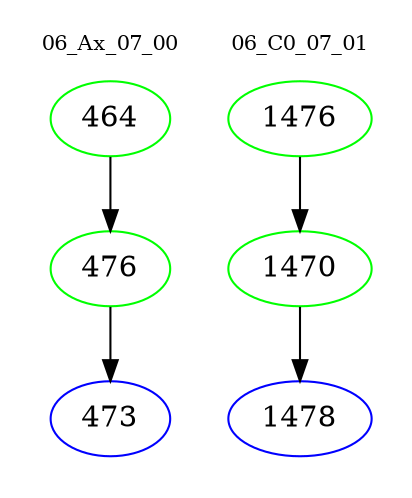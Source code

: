 digraph{
subgraph cluster_0 {
color = white
label = "06_Ax_07_00";
fontsize=10;
T0_464 [label="464", color="green"]
T0_464 -> T0_476 [color="black"]
T0_476 [label="476", color="green"]
T0_476 -> T0_473 [color="black"]
T0_473 [label="473", color="blue"]
}
subgraph cluster_1 {
color = white
label = "06_C0_07_01";
fontsize=10;
T1_1476 [label="1476", color="green"]
T1_1476 -> T1_1470 [color="black"]
T1_1470 [label="1470", color="green"]
T1_1470 -> T1_1478 [color="black"]
T1_1478 [label="1478", color="blue"]
}
}
